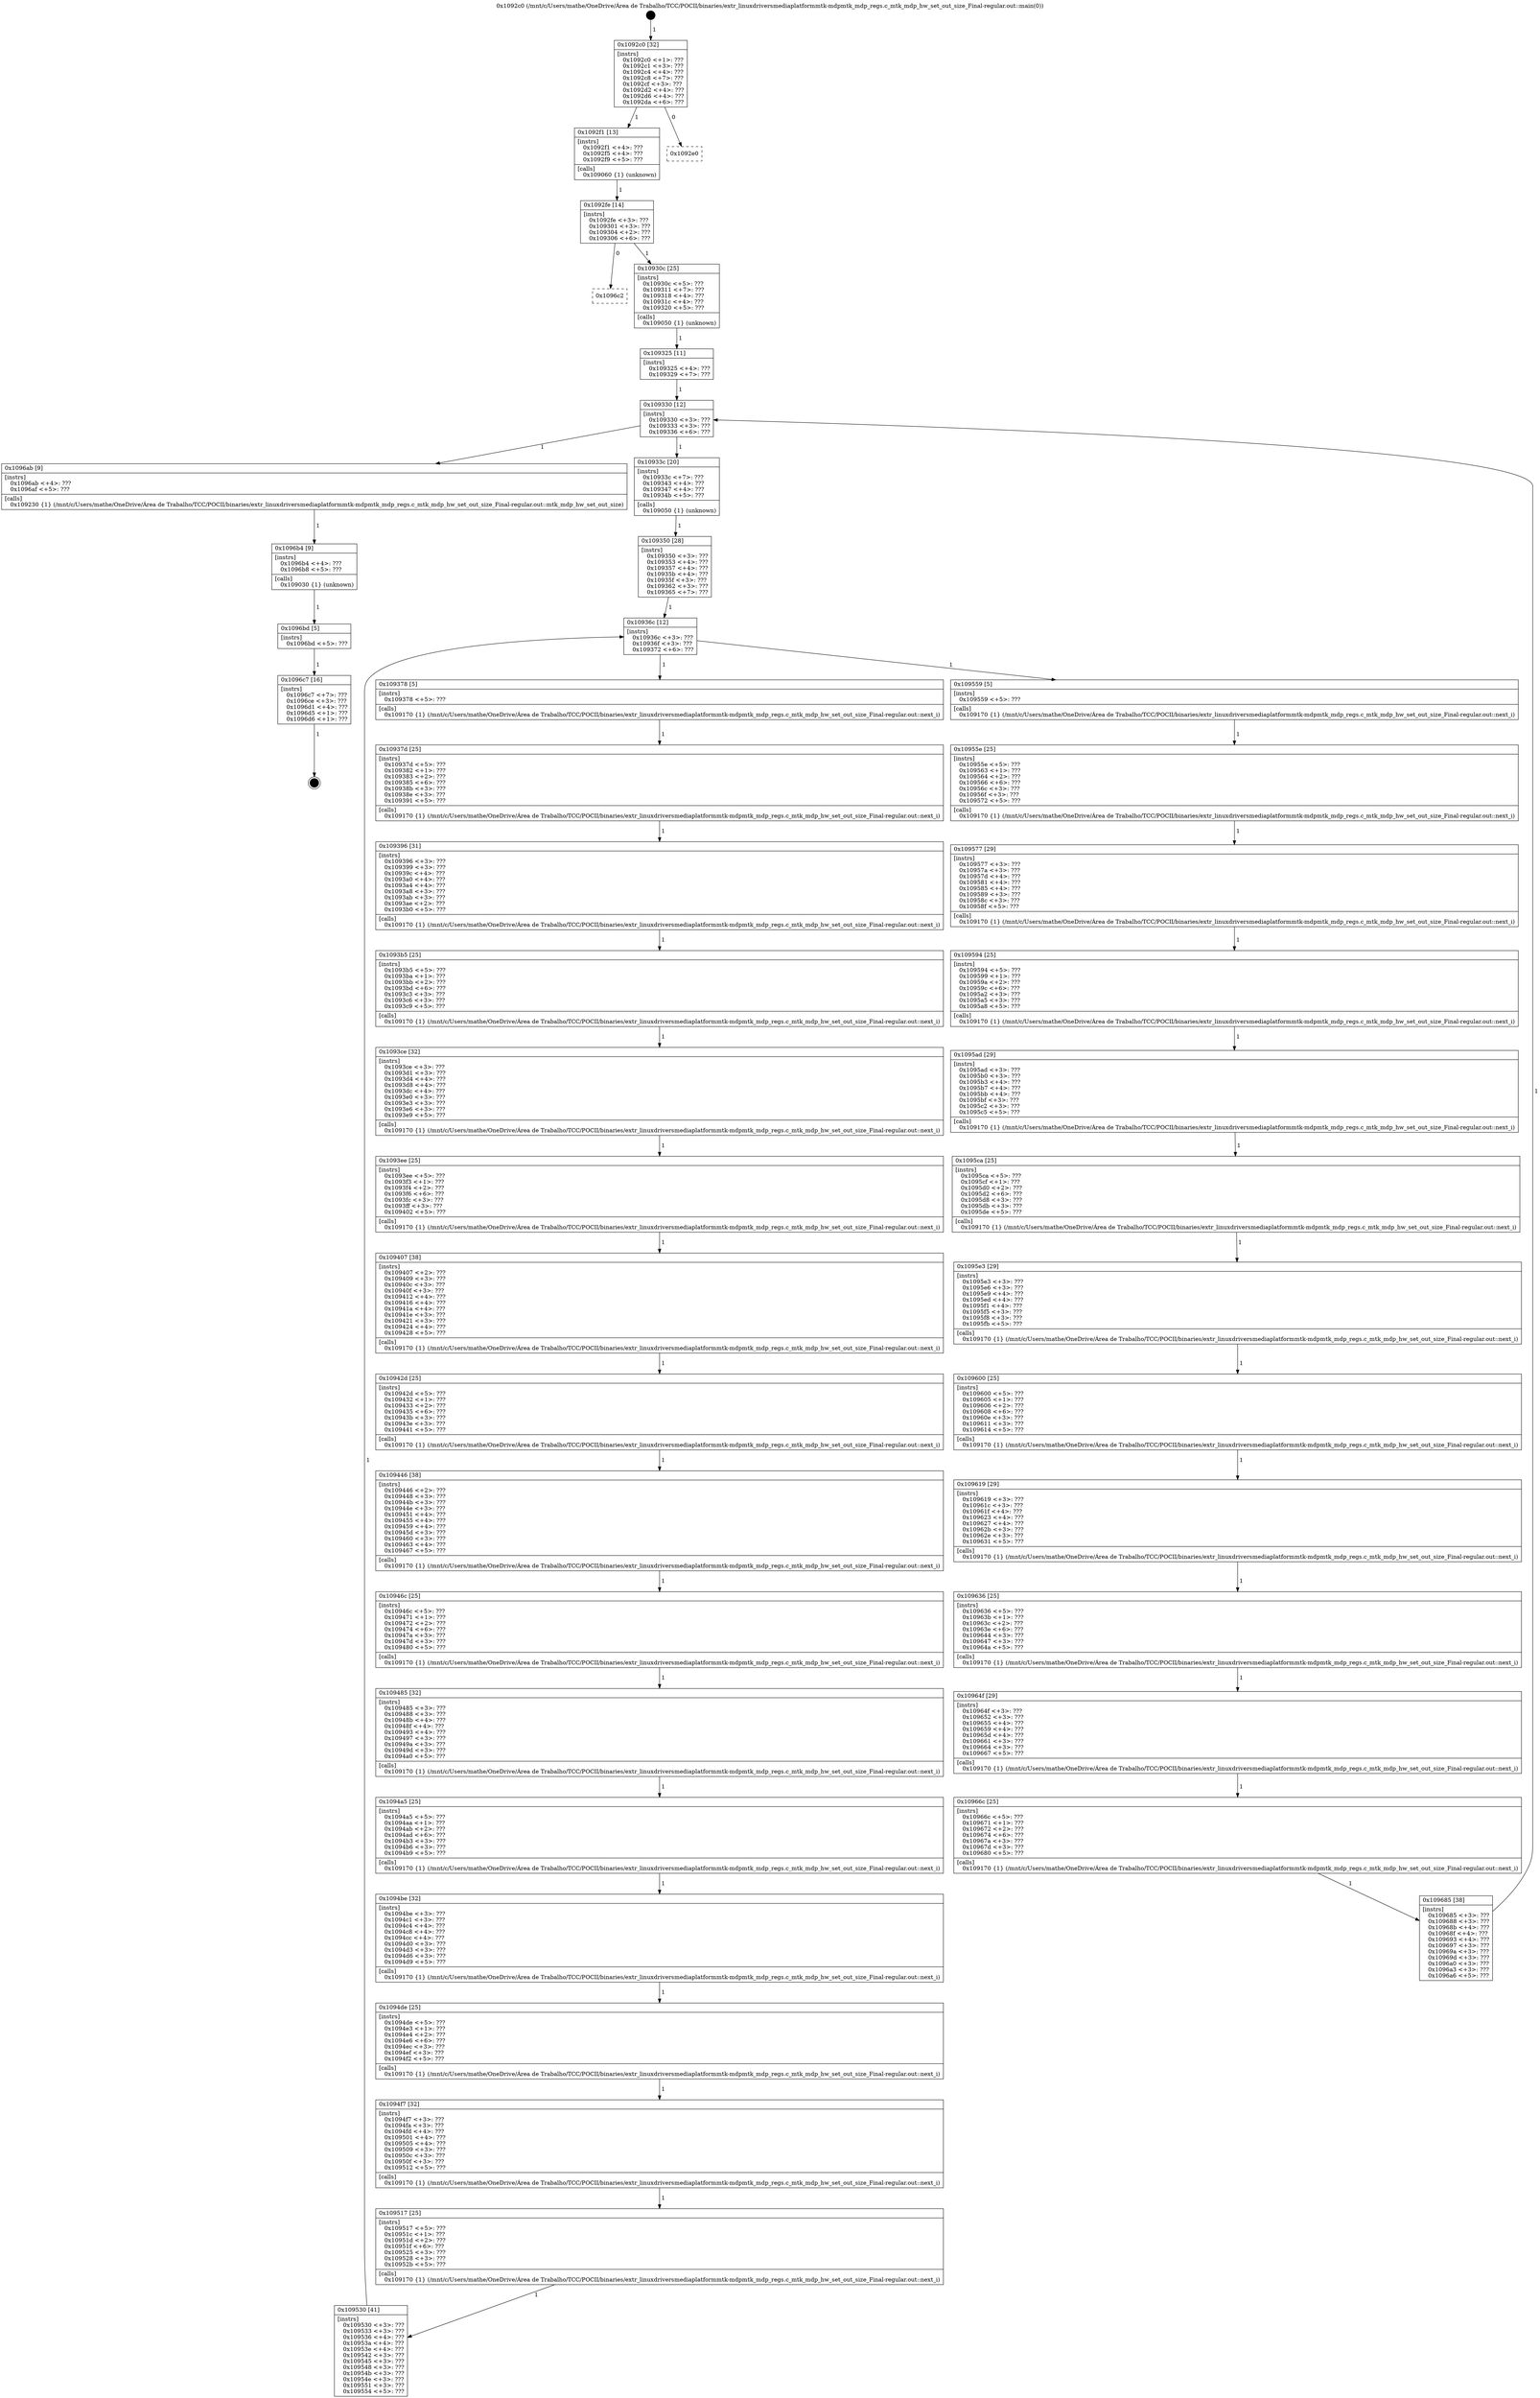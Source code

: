 digraph "0x1092c0" {
  label = "0x1092c0 (/mnt/c/Users/mathe/OneDrive/Área de Trabalho/TCC/POCII/binaries/extr_linuxdriversmediaplatformmtk-mdpmtk_mdp_regs.c_mtk_mdp_hw_set_out_size_Final-regular.out::main(0))"
  labelloc = "t"
  node[shape=record]

  Entry [label="",width=0.3,height=0.3,shape=circle,fillcolor=black,style=filled]
  "0x1092c0" [label="{
     0x1092c0 [32]\l
     | [instrs]\l
     &nbsp;&nbsp;0x1092c0 \<+1\>: ???\l
     &nbsp;&nbsp;0x1092c1 \<+3\>: ???\l
     &nbsp;&nbsp;0x1092c4 \<+4\>: ???\l
     &nbsp;&nbsp;0x1092c8 \<+7\>: ???\l
     &nbsp;&nbsp;0x1092cf \<+3\>: ???\l
     &nbsp;&nbsp;0x1092d2 \<+4\>: ???\l
     &nbsp;&nbsp;0x1092d6 \<+4\>: ???\l
     &nbsp;&nbsp;0x1092da \<+6\>: ???\l
  }"]
  "0x1092f1" [label="{
     0x1092f1 [13]\l
     | [instrs]\l
     &nbsp;&nbsp;0x1092f1 \<+4\>: ???\l
     &nbsp;&nbsp;0x1092f5 \<+4\>: ???\l
     &nbsp;&nbsp;0x1092f9 \<+5\>: ???\l
     | [calls]\l
     &nbsp;&nbsp;0x109060 \{1\} (unknown)\l
  }"]
  "0x1092e0" [label="{
     0x1092e0\l
  }", style=dashed]
  "0x1092fe" [label="{
     0x1092fe [14]\l
     | [instrs]\l
     &nbsp;&nbsp;0x1092fe \<+3\>: ???\l
     &nbsp;&nbsp;0x109301 \<+3\>: ???\l
     &nbsp;&nbsp;0x109304 \<+2\>: ???\l
     &nbsp;&nbsp;0x109306 \<+6\>: ???\l
  }"]
  "0x1096c2" [label="{
     0x1096c2\l
  }", style=dashed]
  "0x10930c" [label="{
     0x10930c [25]\l
     | [instrs]\l
     &nbsp;&nbsp;0x10930c \<+5\>: ???\l
     &nbsp;&nbsp;0x109311 \<+7\>: ???\l
     &nbsp;&nbsp;0x109318 \<+4\>: ???\l
     &nbsp;&nbsp;0x10931c \<+4\>: ???\l
     &nbsp;&nbsp;0x109320 \<+5\>: ???\l
     | [calls]\l
     &nbsp;&nbsp;0x109050 \{1\} (unknown)\l
  }"]
  Exit [label="",width=0.3,height=0.3,shape=circle,fillcolor=black,style=filled,peripheries=2]
  "0x109330" [label="{
     0x109330 [12]\l
     | [instrs]\l
     &nbsp;&nbsp;0x109330 \<+3\>: ???\l
     &nbsp;&nbsp;0x109333 \<+3\>: ???\l
     &nbsp;&nbsp;0x109336 \<+6\>: ???\l
  }"]
  "0x1096ab" [label="{
     0x1096ab [9]\l
     | [instrs]\l
     &nbsp;&nbsp;0x1096ab \<+4\>: ???\l
     &nbsp;&nbsp;0x1096af \<+5\>: ???\l
     | [calls]\l
     &nbsp;&nbsp;0x109230 \{1\} (/mnt/c/Users/mathe/OneDrive/Área de Trabalho/TCC/POCII/binaries/extr_linuxdriversmediaplatformmtk-mdpmtk_mdp_regs.c_mtk_mdp_hw_set_out_size_Final-regular.out::mtk_mdp_hw_set_out_size)\l
  }"]
  "0x10933c" [label="{
     0x10933c [20]\l
     | [instrs]\l
     &nbsp;&nbsp;0x10933c \<+7\>: ???\l
     &nbsp;&nbsp;0x109343 \<+4\>: ???\l
     &nbsp;&nbsp;0x109347 \<+4\>: ???\l
     &nbsp;&nbsp;0x10934b \<+5\>: ???\l
     | [calls]\l
     &nbsp;&nbsp;0x109050 \{1\} (unknown)\l
  }"]
  "0x10936c" [label="{
     0x10936c [12]\l
     | [instrs]\l
     &nbsp;&nbsp;0x10936c \<+3\>: ???\l
     &nbsp;&nbsp;0x10936f \<+3\>: ???\l
     &nbsp;&nbsp;0x109372 \<+6\>: ???\l
  }"]
  "0x109559" [label="{
     0x109559 [5]\l
     | [instrs]\l
     &nbsp;&nbsp;0x109559 \<+5\>: ???\l
     | [calls]\l
     &nbsp;&nbsp;0x109170 \{1\} (/mnt/c/Users/mathe/OneDrive/Área de Trabalho/TCC/POCII/binaries/extr_linuxdriversmediaplatformmtk-mdpmtk_mdp_regs.c_mtk_mdp_hw_set_out_size_Final-regular.out::next_i)\l
  }"]
  "0x109378" [label="{
     0x109378 [5]\l
     | [instrs]\l
     &nbsp;&nbsp;0x109378 \<+5\>: ???\l
     | [calls]\l
     &nbsp;&nbsp;0x109170 \{1\} (/mnt/c/Users/mathe/OneDrive/Área de Trabalho/TCC/POCII/binaries/extr_linuxdriversmediaplatformmtk-mdpmtk_mdp_regs.c_mtk_mdp_hw_set_out_size_Final-regular.out::next_i)\l
  }"]
  "0x10937d" [label="{
     0x10937d [25]\l
     | [instrs]\l
     &nbsp;&nbsp;0x10937d \<+5\>: ???\l
     &nbsp;&nbsp;0x109382 \<+1\>: ???\l
     &nbsp;&nbsp;0x109383 \<+2\>: ???\l
     &nbsp;&nbsp;0x109385 \<+6\>: ???\l
     &nbsp;&nbsp;0x10938b \<+3\>: ???\l
     &nbsp;&nbsp;0x10938e \<+3\>: ???\l
     &nbsp;&nbsp;0x109391 \<+5\>: ???\l
     | [calls]\l
     &nbsp;&nbsp;0x109170 \{1\} (/mnt/c/Users/mathe/OneDrive/Área de Trabalho/TCC/POCII/binaries/extr_linuxdriversmediaplatformmtk-mdpmtk_mdp_regs.c_mtk_mdp_hw_set_out_size_Final-regular.out::next_i)\l
  }"]
  "0x109396" [label="{
     0x109396 [31]\l
     | [instrs]\l
     &nbsp;&nbsp;0x109396 \<+3\>: ???\l
     &nbsp;&nbsp;0x109399 \<+3\>: ???\l
     &nbsp;&nbsp;0x10939c \<+4\>: ???\l
     &nbsp;&nbsp;0x1093a0 \<+4\>: ???\l
     &nbsp;&nbsp;0x1093a4 \<+4\>: ???\l
     &nbsp;&nbsp;0x1093a8 \<+3\>: ???\l
     &nbsp;&nbsp;0x1093ab \<+3\>: ???\l
     &nbsp;&nbsp;0x1093ae \<+2\>: ???\l
     &nbsp;&nbsp;0x1093b0 \<+5\>: ???\l
     | [calls]\l
     &nbsp;&nbsp;0x109170 \{1\} (/mnt/c/Users/mathe/OneDrive/Área de Trabalho/TCC/POCII/binaries/extr_linuxdriversmediaplatformmtk-mdpmtk_mdp_regs.c_mtk_mdp_hw_set_out_size_Final-regular.out::next_i)\l
  }"]
  "0x1093b5" [label="{
     0x1093b5 [25]\l
     | [instrs]\l
     &nbsp;&nbsp;0x1093b5 \<+5\>: ???\l
     &nbsp;&nbsp;0x1093ba \<+1\>: ???\l
     &nbsp;&nbsp;0x1093bb \<+2\>: ???\l
     &nbsp;&nbsp;0x1093bd \<+6\>: ???\l
     &nbsp;&nbsp;0x1093c3 \<+3\>: ???\l
     &nbsp;&nbsp;0x1093c6 \<+3\>: ???\l
     &nbsp;&nbsp;0x1093c9 \<+5\>: ???\l
     | [calls]\l
     &nbsp;&nbsp;0x109170 \{1\} (/mnt/c/Users/mathe/OneDrive/Área de Trabalho/TCC/POCII/binaries/extr_linuxdriversmediaplatformmtk-mdpmtk_mdp_regs.c_mtk_mdp_hw_set_out_size_Final-regular.out::next_i)\l
  }"]
  "0x1093ce" [label="{
     0x1093ce [32]\l
     | [instrs]\l
     &nbsp;&nbsp;0x1093ce \<+3\>: ???\l
     &nbsp;&nbsp;0x1093d1 \<+3\>: ???\l
     &nbsp;&nbsp;0x1093d4 \<+4\>: ???\l
     &nbsp;&nbsp;0x1093d8 \<+4\>: ???\l
     &nbsp;&nbsp;0x1093dc \<+4\>: ???\l
     &nbsp;&nbsp;0x1093e0 \<+3\>: ???\l
     &nbsp;&nbsp;0x1093e3 \<+3\>: ???\l
     &nbsp;&nbsp;0x1093e6 \<+3\>: ???\l
     &nbsp;&nbsp;0x1093e9 \<+5\>: ???\l
     | [calls]\l
     &nbsp;&nbsp;0x109170 \{1\} (/mnt/c/Users/mathe/OneDrive/Área de Trabalho/TCC/POCII/binaries/extr_linuxdriversmediaplatformmtk-mdpmtk_mdp_regs.c_mtk_mdp_hw_set_out_size_Final-regular.out::next_i)\l
  }"]
  "0x1093ee" [label="{
     0x1093ee [25]\l
     | [instrs]\l
     &nbsp;&nbsp;0x1093ee \<+5\>: ???\l
     &nbsp;&nbsp;0x1093f3 \<+1\>: ???\l
     &nbsp;&nbsp;0x1093f4 \<+2\>: ???\l
     &nbsp;&nbsp;0x1093f6 \<+6\>: ???\l
     &nbsp;&nbsp;0x1093fc \<+3\>: ???\l
     &nbsp;&nbsp;0x1093ff \<+3\>: ???\l
     &nbsp;&nbsp;0x109402 \<+5\>: ???\l
     | [calls]\l
     &nbsp;&nbsp;0x109170 \{1\} (/mnt/c/Users/mathe/OneDrive/Área de Trabalho/TCC/POCII/binaries/extr_linuxdriversmediaplatformmtk-mdpmtk_mdp_regs.c_mtk_mdp_hw_set_out_size_Final-regular.out::next_i)\l
  }"]
  "0x109407" [label="{
     0x109407 [38]\l
     | [instrs]\l
     &nbsp;&nbsp;0x109407 \<+2\>: ???\l
     &nbsp;&nbsp;0x109409 \<+3\>: ???\l
     &nbsp;&nbsp;0x10940c \<+3\>: ???\l
     &nbsp;&nbsp;0x10940f \<+3\>: ???\l
     &nbsp;&nbsp;0x109412 \<+4\>: ???\l
     &nbsp;&nbsp;0x109416 \<+4\>: ???\l
     &nbsp;&nbsp;0x10941a \<+4\>: ???\l
     &nbsp;&nbsp;0x10941e \<+3\>: ???\l
     &nbsp;&nbsp;0x109421 \<+3\>: ???\l
     &nbsp;&nbsp;0x109424 \<+4\>: ???\l
     &nbsp;&nbsp;0x109428 \<+5\>: ???\l
     | [calls]\l
     &nbsp;&nbsp;0x109170 \{1\} (/mnt/c/Users/mathe/OneDrive/Área de Trabalho/TCC/POCII/binaries/extr_linuxdriversmediaplatformmtk-mdpmtk_mdp_regs.c_mtk_mdp_hw_set_out_size_Final-regular.out::next_i)\l
  }"]
  "0x10942d" [label="{
     0x10942d [25]\l
     | [instrs]\l
     &nbsp;&nbsp;0x10942d \<+5\>: ???\l
     &nbsp;&nbsp;0x109432 \<+1\>: ???\l
     &nbsp;&nbsp;0x109433 \<+2\>: ???\l
     &nbsp;&nbsp;0x109435 \<+6\>: ???\l
     &nbsp;&nbsp;0x10943b \<+3\>: ???\l
     &nbsp;&nbsp;0x10943e \<+3\>: ???\l
     &nbsp;&nbsp;0x109441 \<+5\>: ???\l
     | [calls]\l
     &nbsp;&nbsp;0x109170 \{1\} (/mnt/c/Users/mathe/OneDrive/Área de Trabalho/TCC/POCII/binaries/extr_linuxdriversmediaplatformmtk-mdpmtk_mdp_regs.c_mtk_mdp_hw_set_out_size_Final-regular.out::next_i)\l
  }"]
  "0x109446" [label="{
     0x109446 [38]\l
     | [instrs]\l
     &nbsp;&nbsp;0x109446 \<+2\>: ???\l
     &nbsp;&nbsp;0x109448 \<+3\>: ???\l
     &nbsp;&nbsp;0x10944b \<+3\>: ???\l
     &nbsp;&nbsp;0x10944e \<+3\>: ???\l
     &nbsp;&nbsp;0x109451 \<+4\>: ???\l
     &nbsp;&nbsp;0x109455 \<+4\>: ???\l
     &nbsp;&nbsp;0x109459 \<+4\>: ???\l
     &nbsp;&nbsp;0x10945d \<+3\>: ???\l
     &nbsp;&nbsp;0x109460 \<+3\>: ???\l
     &nbsp;&nbsp;0x109463 \<+4\>: ???\l
     &nbsp;&nbsp;0x109467 \<+5\>: ???\l
     | [calls]\l
     &nbsp;&nbsp;0x109170 \{1\} (/mnt/c/Users/mathe/OneDrive/Área de Trabalho/TCC/POCII/binaries/extr_linuxdriversmediaplatformmtk-mdpmtk_mdp_regs.c_mtk_mdp_hw_set_out_size_Final-regular.out::next_i)\l
  }"]
  "0x10946c" [label="{
     0x10946c [25]\l
     | [instrs]\l
     &nbsp;&nbsp;0x10946c \<+5\>: ???\l
     &nbsp;&nbsp;0x109471 \<+1\>: ???\l
     &nbsp;&nbsp;0x109472 \<+2\>: ???\l
     &nbsp;&nbsp;0x109474 \<+6\>: ???\l
     &nbsp;&nbsp;0x10947a \<+3\>: ???\l
     &nbsp;&nbsp;0x10947d \<+3\>: ???\l
     &nbsp;&nbsp;0x109480 \<+5\>: ???\l
     | [calls]\l
     &nbsp;&nbsp;0x109170 \{1\} (/mnt/c/Users/mathe/OneDrive/Área de Trabalho/TCC/POCII/binaries/extr_linuxdriversmediaplatformmtk-mdpmtk_mdp_regs.c_mtk_mdp_hw_set_out_size_Final-regular.out::next_i)\l
  }"]
  "0x109485" [label="{
     0x109485 [32]\l
     | [instrs]\l
     &nbsp;&nbsp;0x109485 \<+3\>: ???\l
     &nbsp;&nbsp;0x109488 \<+3\>: ???\l
     &nbsp;&nbsp;0x10948b \<+4\>: ???\l
     &nbsp;&nbsp;0x10948f \<+4\>: ???\l
     &nbsp;&nbsp;0x109493 \<+4\>: ???\l
     &nbsp;&nbsp;0x109497 \<+3\>: ???\l
     &nbsp;&nbsp;0x10949a \<+3\>: ???\l
     &nbsp;&nbsp;0x10949d \<+3\>: ???\l
     &nbsp;&nbsp;0x1094a0 \<+5\>: ???\l
     | [calls]\l
     &nbsp;&nbsp;0x109170 \{1\} (/mnt/c/Users/mathe/OneDrive/Área de Trabalho/TCC/POCII/binaries/extr_linuxdriversmediaplatformmtk-mdpmtk_mdp_regs.c_mtk_mdp_hw_set_out_size_Final-regular.out::next_i)\l
  }"]
  "0x1094a5" [label="{
     0x1094a5 [25]\l
     | [instrs]\l
     &nbsp;&nbsp;0x1094a5 \<+5\>: ???\l
     &nbsp;&nbsp;0x1094aa \<+1\>: ???\l
     &nbsp;&nbsp;0x1094ab \<+2\>: ???\l
     &nbsp;&nbsp;0x1094ad \<+6\>: ???\l
     &nbsp;&nbsp;0x1094b3 \<+3\>: ???\l
     &nbsp;&nbsp;0x1094b6 \<+3\>: ???\l
     &nbsp;&nbsp;0x1094b9 \<+5\>: ???\l
     | [calls]\l
     &nbsp;&nbsp;0x109170 \{1\} (/mnt/c/Users/mathe/OneDrive/Área de Trabalho/TCC/POCII/binaries/extr_linuxdriversmediaplatformmtk-mdpmtk_mdp_regs.c_mtk_mdp_hw_set_out_size_Final-regular.out::next_i)\l
  }"]
  "0x1094be" [label="{
     0x1094be [32]\l
     | [instrs]\l
     &nbsp;&nbsp;0x1094be \<+3\>: ???\l
     &nbsp;&nbsp;0x1094c1 \<+3\>: ???\l
     &nbsp;&nbsp;0x1094c4 \<+4\>: ???\l
     &nbsp;&nbsp;0x1094c8 \<+4\>: ???\l
     &nbsp;&nbsp;0x1094cc \<+4\>: ???\l
     &nbsp;&nbsp;0x1094d0 \<+3\>: ???\l
     &nbsp;&nbsp;0x1094d3 \<+3\>: ???\l
     &nbsp;&nbsp;0x1094d6 \<+3\>: ???\l
     &nbsp;&nbsp;0x1094d9 \<+5\>: ???\l
     | [calls]\l
     &nbsp;&nbsp;0x109170 \{1\} (/mnt/c/Users/mathe/OneDrive/Área de Trabalho/TCC/POCII/binaries/extr_linuxdriversmediaplatformmtk-mdpmtk_mdp_regs.c_mtk_mdp_hw_set_out_size_Final-regular.out::next_i)\l
  }"]
  "0x1094de" [label="{
     0x1094de [25]\l
     | [instrs]\l
     &nbsp;&nbsp;0x1094de \<+5\>: ???\l
     &nbsp;&nbsp;0x1094e3 \<+1\>: ???\l
     &nbsp;&nbsp;0x1094e4 \<+2\>: ???\l
     &nbsp;&nbsp;0x1094e6 \<+6\>: ???\l
     &nbsp;&nbsp;0x1094ec \<+3\>: ???\l
     &nbsp;&nbsp;0x1094ef \<+3\>: ???\l
     &nbsp;&nbsp;0x1094f2 \<+5\>: ???\l
     | [calls]\l
     &nbsp;&nbsp;0x109170 \{1\} (/mnt/c/Users/mathe/OneDrive/Área de Trabalho/TCC/POCII/binaries/extr_linuxdriversmediaplatformmtk-mdpmtk_mdp_regs.c_mtk_mdp_hw_set_out_size_Final-regular.out::next_i)\l
  }"]
  "0x1094f7" [label="{
     0x1094f7 [32]\l
     | [instrs]\l
     &nbsp;&nbsp;0x1094f7 \<+3\>: ???\l
     &nbsp;&nbsp;0x1094fa \<+3\>: ???\l
     &nbsp;&nbsp;0x1094fd \<+4\>: ???\l
     &nbsp;&nbsp;0x109501 \<+4\>: ???\l
     &nbsp;&nbsp;0x109505 \<+4\>: ???\l
     &nbsp;&nbsp;0x109509 \<+3\>: ???\l
     &nbsp;&nbsp;0x10950c \<+3\>: ???\l
     &nbsp;&nbsp;0x10950f \<+3\>: ???\l
     &nbsp;&nbsp;0x109512 \<+5\>: ???\l
     | [calls]\l
     &nbsp;&nbsp;0x109170 \{1\} (/mnt/c/Users/mathe/OneDrive/Área de Trabalho/TCC/POCII/binaries/extr_linuxdriversmediaplatformmtk-mdpmtk_mdp_regs.c_mtk_mdp_hw_set_out_size_Final-regular.out::next_i)\l
  }"]
  "0x109517" [label="{
     0x109517 [25]\l
     | [instrs]\l
     &nbsp;&nbsp;0x109517 \<+5\>: ???\l
     &nbsp;&nbsp;0x10951c \<+1\>: ???\l
     &nbsp;&nbsp;0x10951d \<+2\>: ???\l
     &nbsp;&nbsp;0x10951f \<+6\>: ???\l
     &nbsp;&nbsp;0x109525 \<+3\>: ???\l
     &nbsp;&nbsp;0x109528 \<+3\>: ???\l
     &nbsp;&nbsp;0x10952b \<+5\>: ???\l
     | [calls]\l
     &nbsp;&nbsp;0x109170 \{1\} (/mnt/c/Users/mathe/OneDrive/Área de Trabalho/TCC/POCII/binaries/extr_linuxdriversmediaplatformmtk-mdpmtk_mdp_regs.c_mtk_mdp_hw_set_out_size_Final-regular.out::next_i)\l
  }"]
  "0x109530" [label="{
     0x109530 [41]\l
     | [instrs]\l
     &nbsp;&nbsp;0x109530 \<+3\>: ???\l
     &nbsp;&nbsp;0x109533 \<+3\>: ???\l
     &nbsp;&nbsp;0x109536 \<+4\>: ???\l
     &nbsp;&nbsp;0x10953a \<+4\>: ???\l
     &nbsp;&nbsp;0x10953e \<+4\>: ???\l
     &nbsp;&nbsp;0x109542 \<+3\>: ???\l
     &nbsp;&nbsp;0x109545 \<+3\>: ???\l
     &nbsp;&nbsp;0x109548 \<+3\>: ???\l
     &nbsp;&nbsp;0x10954b \<+3\>: ???\l
     &nbsp;&nbsp;0x10954e \<+3\>: ???\l
     &nbsp;&nbsp;0x109551 \<+3\>: ???\l
     &nbsp;&nbsp;0x109554 \<+5\>: ???\l
  }"]
  "0x109350" [label="{
     0x109350 [28]\l
     | [instrs]\l
     &nbsp;&nbsp;0x109350 \<+3\>: ???\l
     &nbsp;&nbsp;0x109353 \<+4\>: ???\l
     &nbsp;&nbsp;0x109357 \<+4\>: ???\l
     &nbsp;&nbsp;0x10935b \<+4\>: ???\l
     &nbsp;&nbsp;0x10935f \<+3\>: ???\l
     &nbsp;&nbsp;0x109362 \<+3\>: ???\l
     &nbsp;&nbsp;0x109365 \<+7\>: ???\l
  }"]
  "0x10955e" [label="{
     0x10955e [25]\l
     | [instrs]\l
     &nbsp;&nbsp;0x10955e \<+5\>: ???\l
     &nbsp;&nbsp;0x109563 \<+1\>: ???\l
     &nbsp;&nbsp;0x109564 \<+2\>: ???\l
     &nbsp;&nbsp;0x109566 \<+6\>: ???\l
     &nbsp;&nbsp;0x10956c \<+3\>: ???\l
     &nbsp;&nbsp;0x10956f \<+3\>: ???\l
     &nbsp;&nbsp;0x109572 \<+5\>: ???\l
     | [calls]\l
     &nbsp;&nbsp;0x109170 \{1\} (/mnt/c/Users/mathe/OneDrive/Área de Trabalho/TCC/POCII/binaries/extr_linuxdriversmediaplatformmtk-mdpmtk_mdp_regs.c_mtk_mdp_hw_set_out_size_Final-regular.out::next_i)\l
  }"]
  "0x109577" [label="{
     0x109577 [29]\l
     | [instrs]\l
     &nbsp;&nbsp;0x109577 \<+3\>: ???\l
     &nbsp;&nbsp;0x10957a \<+3\>: ???\l
     &nbsp;&nbsp;0x10957d \<+4\>: ???\l
     &nbsp;&nbsp;0x109581 \<+4\>: ???\l
     &nbsp;&nbsp;0x109585 \<+4\>: ???\l
     &nbsp;&nbsp;0x109589 \<+3\>: ???\l
     &nbsp;&nbsp;0x10958c \<+3\>: ???\l
     &nbsp;&nbsp;0x10958f \<+5\>: ???\l
     | [calls]\l
     &nbsp;&nbsp;0x109170 \{1\} (/mnt/c/Users/mathe/OneDrive/Área de Trabalho/TCC/POCII/binaries/extr_linuxdriversmediaplatformmtk-mdpmtk_mdp_regs.c_mtk_mdp_hw_set_out_size_Final-regular.out::next_i)\l
  }"]
  "0x109594" [label="{
     0x109594 [25]\l
     | [instrs]\l
     &nbsp;&nbsp;0x109594 \<+5\>: ???\l
     &nbsp;&nbsp;0x109599 \<+1\>: ???\l
     &nbsp;&nbsp;0x10959a \<+2\>: ???\l
     &nbsp;&nbsp;0x10959c \<+6\>: ???\l
     &nbsp;&nbsp;0x1095a2 \<+3\>: ???\l
     &nbsp;&nbsp;0x1095a5 \<+3\>: ???\l
     &nbsp;&nbsp;0x1095a8 \<+5\>: ???\l
     | [calls]\l
     &nbsp;&nbsp;0x109170 \{1\} (/mnt/c/Users/mathe/OneDrive/Área de Trabalho/TCC/POCII/binaries/extr_linuxdriversmediaplatformmtk-mdpmtk_mdp_regs.c_mtk_mdp_hw_set_out_size_Final-regular.out::next_i)\l
  }"]
  "0x1095ad" [label="{
     0x1095ad [29]\l
     | [instrs]\l
     &nbsp;&nbsp;0x1095ad \<+3\>: ???\l
     &nbsp;&nbsp;0x1095b0 \<+3\>: ???\l
     &nbsp;&nbsp;0x1095b3 \<+4\>: ???\l
     &nbsp;&nbsp;0x1095b7 \<+4\>: ???\l
     &nbsp;&nbsp;0x1095bb \<+4\>: ???\l
     &nbsp;&nbsp;0x1095bf \<+3\>: ???\l
     &nbsp;&nbsp;0x1095c2 \<+3\>: ???\l
     &nbsp;&nbsp;0x1095c5 \<+5\>: ???\l
     | [calls]\l
     &nbsp;&nbsp;0x109170 \{1\} (/mnt/c/Users/mathe/OneDrive/Área de Trabalho/TCC/POCII/binaries/extr_linuxdriversmediaplatformmtk-mdpmtk_mdp_regs.c_mtk_mdp_hw_set_out_size_Final-regular.out::next_i)\l
  }"]
  "0x1095ca" [label="{
     0x1095ca [25]\l
     | [instrs]\l
     &nbsp;&nbsp;0x1095ca \<+5\>: ???\l
     &nbsp;&nbsp;0x1095cf \<+1\>: ???\l
     &nbsp;&nbsp;0x1095d0 \<+2\>: ???\l
     &nbsp;&nbsp;0x1095d2 \<+6\>: ???\l
     &nbsp;&nbsp;0x1095d8 \<+3\>: ???\l
     &nbsp;&nbsp;0x1095db \<+3\>: ???\l
     &nbsp;&nbsp;0x1095de \<+5\>: ???\l
     | [calls]\l
     &nbsp;&nbsp;0x109170 \{1\} (/mnt/c/Users/mathe/OneDrive/Área de Trabalho/TCC/POCII/binaries/extr_linuxdriversmediaplatformmtk-mdpmtk_mdp_regs.c_mtk_mdp_hw_set_out_size_Final-regular.out::next_i)\l
  }"]
  "0x1095e3" [label="{
     0x1095e3 [29]\l
     | [instrs]\l
     &nbsp;&nbsp;0x1095e3 \<+3\>: ???\l
     &nbsp;&nbsp;0x1095e6 \<+3\>: ???\l
     &nbsp;&nbsp;0x1095e9 \<+4\>: ???\l
     &nbsp;&nbsp;0x1095ed \<+4\>: ???\l
     &nbsp;&nbsp;0x1095f1 \<+4\>: ???\l
     &nbsp;&nbsp;0x1095f5 \<+3\>: ???\l
     &nbsp;&nbsp;0x1095f8 \<+3\>: ???\l
     &nbsp;&nbsp;0x1095fb \<+5\>: ???\l
     | [calls]\l
     &nbsp;&nbsp;0x109170 \{1\} (/mnt/c/Users/mathe/OneDrive/Área de Trabalho/TCC/POCII/binaries/extr_linuxdriversmediaplatformmtk-mdpmtk_mdp_regs.c_mtk_mdp_hw_set_out_size_Final-regular.out::next_i)\l
  }"]
  "0x109600" [label="{
     0x109600 [25]\l
     | [instrs]\l
     &nbsp;&nbsp;0x109600 \<+5\>: ???\l
     &nbsp;&nbsp;0x109605 \<+1\>: ???\l
     &nbsp;&nbsp;0x109606 \<+2\>: ???\l
     &nbsp;&nbsp;0x109608 \<+6\>: ???\l
     &nbsp;&nbsp;0x10960e \<+3\>: ???\l
     &nbsp;&nbsp;0x109611 \<+3\>: ???\l
     &nbsp;&nbsp;0x109614 \<+5\>: ???\l
     | [calls]\l
     &nbsp;&nbsp;0x109170 \{1\} (/mnt/c/Users/mathe/OneDrive/Área de Trabalho/TCC/POCII/binaries/extr_linuxdriversmediaplatformmtk-mdpmtk_mdp_regs.c_mtk_mdp_hw_set_out_size_Final-regular.out::next_i)\l
  }"]
  "0x109619" [label="{
     0x109619 [29]\l
     | [instrs]\l
     &nbsp;&nbsp;0x109619 \<+3\>: ???\l
     &nbsp;&nbsp;0x10961c \<+3\>: ???\l
     &nbsp;&nbsp;0x10961f \<+4\>: ???\l
     &nbsp;&nbsp;0x109623 \<+4\>: ???\l
     &nbsp;&nbsp;0x109627 \<+4\>: ???\l
     &nbsp;&nbsp;0x10962b \<+3\>: ???\l
     &nbsp;&nbsp;0x10962e \<+3\>: ???\l
     &nbsp;&nbsp;0x109631 \<+5\>: ???\l
     | [calls]\l
     &nbsp;&nbsp;0x109170 \{1\} (/mnt/c/Users/mathe/OneDrive/Área de Trabalho/TCC/POCII/binaries/extr_linuxdriversmediaplatformmtk-mdpmtk_mdp_regs.c_mtk_mdp_hw_set_out_size_Final-regular.out::next_i)\l
  }"]
  "0x109636" [label="{
     0x109636 [25]\l
     | [instrs]\l
     &nbsp;&nbsp;0x109636 \<+5\>: ???\l
     &nbsp;&nbsp;0x10963b \<+1\>: ???\l
     &nbsp;&nbsp;0x10963c \<+2\>: ???\l
     &nbsp;&nbsp;0x10963e \<+6\>: ???\l
     &nbsp;&nbsp;0x109644 \<+3\>: ???\l
     &nbsp;&nbsp;0x109647 \<+3\>: ???\l
     &nbsp;&nbsp;0x10964a \<+5\>: ???\l
     | [calls]\l
     &nbsp;&nbsp;0x109170 \{1\} (/mnt/c/Users/mathe/OneDrive/Área de Trabalho/TCC/POCII/binaries/extr_linuxdriversmediaplatformmtk-mdpmtk_mdp_regs.c_mtk_mdp_hw_set_out_size_Final-regular.out::next_i)\l
  }"]
  "0x10964f" [label="{
     0x10964f [29]\l
     | [instrs]\l
     &nbsp;&nbsp;0x10964f \<+3\>: ???\l
     &nbsp;&nbsp;0x109652 \<+3\>: ???\l
     &nbsp;&nbsp;0x109655 \<+4\>: ???\l
     &nbsp;&nbsp;0x109659 \<+4\>: ???\l
     &nbsp;&nbsp;0x10965d \<+4\>: ???\l
     &nbsp;&nbsp;0x109661 \<+3\>: ???\l
     &nbsp;&nbsp;0x109664 \<+3\>: ???\l
     &nbsp;&nbsp;0x109667 \<+5\>: ???\l
     | [calls]\l
     &nbsp;&nbsp;0x109170 \{1\} (/mnt/c/Users/mathe/OneDrive/Área de Trabalho/TCC/POCII/binaries/extr_linuxdriversmediaplatformmtk-mdpmtk_mdp_regs.c_mtk_mdp_hw_set_out_size_Final-regular.out::next_i)\l
  }"]
  "0x10966c" [label="{
     0x10966c [25]\l
     | [instrs]\l
     &nbsp;&nbsp;0x10966c \<+5\>: ???\l
     &nbsp;&nbsp;0x109671 \<+1\>: ???\l
     &nbsp;&nbsp;0x109672 \<+2\>: ???\l
     &nbsp;&nbsp;0x109674 \<+6\>: ???\l
     &nbsp;&nbsp;0x10967a \<+3\>: ???\l
     &nbsp;&nbsp;0x10967d \<+3\>: ???\l
     &nbsp;&nbsp;0x109680 \<+5\>: ???\l
     | [calls]\l
     &nbsp;&nbsp;0x109170 \{1\} (/mnt/c/Users/mathe/OneDrive/Área de Trabalho/TCC/POCII/binaries/extr_linuxdriversmediaplatformmtk-mdpmtk_mdp_regs.c_mtk_mdp_hw_set_out_size_Final-regular.out::next_i)\l
  }"]
  "0x109685" [label="{
     0x109685 [38]\l
     | [instrs]\l
     &nbsp;&nbsp;0x109685 \<+3\>: ???\l
     &nbsp;&nbsp;0x109688 \<+3\>: ???\l
     &nbsp;&nbsp;0x10968b \<+4\>: ???\l
     &nbsp;&nbsp;0x10968f \<+4\>: ???\l
     &nbsp;&nbsp;0x109693 \<+4\>: ???\l
     &nbsp;&nbsp;0x109697 \<+3\>: ???\l
     &nbsp;&nbsp;0x10969a \<+3\>: ???\l
     &nbsp;&nbsp;0x10969d \<+3\>: ???\l
     &nbsp;&nbsp;0x1096a0 \<+3\>: ???\l
     &nbsp;&nbsp;0x1096a3 \<+3\>: ???\l
     &nbsp;&nbsp;0x1096a6 \<+5\>: ???\l
  }"]
  "0x109325" [label="{
     0x109325 [11]\l
     | [instrs]\l
     &nbsp;&nbsp;0x109325 \<+4\>: ???\l
     &nbsp;&nbsp;0x109329 \<+7\>: ???\l
  }"]
  "0x1096b4" [label="{
     0x1096b4 [9]\l
     | [instrs]\l
     &nbsp;&nbsp;0x1096b4 \<+4\>: ???\l
     &nbsp;&nbsp;0x1096b8 \<+5\>: ???\l
     | [calls]\l
     &nbsp;&nbsp;0x109030 \{1\} (unknown)\l
  }"]
  "0x1096bd" [label="{
     0x1096bd [5]\l
     | [instrs]\l
     &nbsp;&nbsp;0x1096bd \<+5\>: ???\l
  }"]
  "0x1096c7" [label="{
     0x1096c7 [16]\l
     | [instrs]\l
     &nbsp;&nbsp;0x1096c7 \<+7\>: ???\l
     &nbsp;&nbsp;0x1096ce \<+3\>: ???\l
     &nbsp;&nbsp;0x1096d1 \<+4\>: ???\l
     &nbsp;&nbsp;0x1096d5 \<+1\>: ???\l
     &nbsp;&nbsp;0x1096d6 \<+1\>: ???\l
  }"]
  Entry -> "0x1092c0" [label=" 1"]
  "0x1092c0" -> "0x1092f1" [label=" 1"]
  "0x1092c0" -> "0x1092e0" [label=" 0"]
  "0x1092f1" -> "0x1092fe" [label=" 1"]
  "0x1092fe" -> "0x1096c2" [label=" 0"]
  "0x1092fe" -> "0x10930c" [label=" 1"]
  "0x1096c7" -> Exit [label=" 1"]
  "0x10930c" -> "0x109325" [label=" 1"]
  "0x109330" -> "0x1096ab" [label=" 1"]
  "0x109330" -> "0x10933c" [label=" 1"]
  "0x10933c" -> "0x109350" [label=" 1"]
  "0x10936c" -> "0x109559" [label=" 1"]
  "0x10936c" -> "0x109378" [label=" 1"]
  "0x109378" -> "0x10937d" [label=" 1"]
  "0x10937d" -> "0x109396" [label=" 1"]
  "0x109396" -> "0x1093b5" [label=" 1"]
  "0x1093b5" -> "0x1093ce" [label=" 1"]
  "0x1093ce" -> "0x1093ee" [label=" 1"]
  "0x1093ee" -> "0x109407" [label=" 1"]
  "0x109407" -> "0x10942d" [label=" 1"]
  "0x10942d" -> "0x109446" [label=" 1"]
  "0x109446" -> "0x10946c" [label=" 1"]
  "0x10946c" -> "0x109485" [label=" 1"]
  "0x109485" -> "0x1094a5" [label=" 1"]
  "0x1094a5" -> "0x1094be" [label=" 1"]
  "0x1094be" -> "0x1094de" [label=" 1"]
  "0x1094de" -> "0x1094f7" [label=" 1"]
  "0x1094f7" -> "0x109517" [label=" 1"]
  "0x109517" -> "0x109530" [label=" 1"]
  "0x109350" -> "0x10936c" [label=" 1"]
  "0x109530" -> "0x10936c" [label=" 1"]
  "0x109559" -> "0x10955e" [label=" 1"]
  "0x10955e" -> "0x109577" [label=" 1"]
  "0x109577" -> "0x109594" [label=" 1"]
  "0x109594" -> "0x1095ad" [label=" 1"]
  "0x1095ad" -> "0x1095ca" [label=" 1"]
  "0x1095ca" -> "0x1095e3" [label=" 1"]
  "0x1095e3" -> "0x109600" [label=" 1"]
  "0x109600" -> "0x109619" [label=" 1"]
  "0x109619" -> "0x109636" [label=" 1"]
  "0x109636" -> "0x10964f" [label=" 1"]
  "0x10964f" -> "0x10966c" [label=" 1"]
  "0x10966c" -> "0x109685" [label=" 1"]
  "0x109325" -> "0x109330" [label=" 1"]
  "0x109685" -> "0x109330" [label=" 1"]
  "0x1096ab" -> "0x1096b4" [label=" 1"]
  "0x1096b4" -> "0x1096bd" [label=" 1"]
  "0x1096bd" -> "0x1096c7" [label=" 1"]
}
